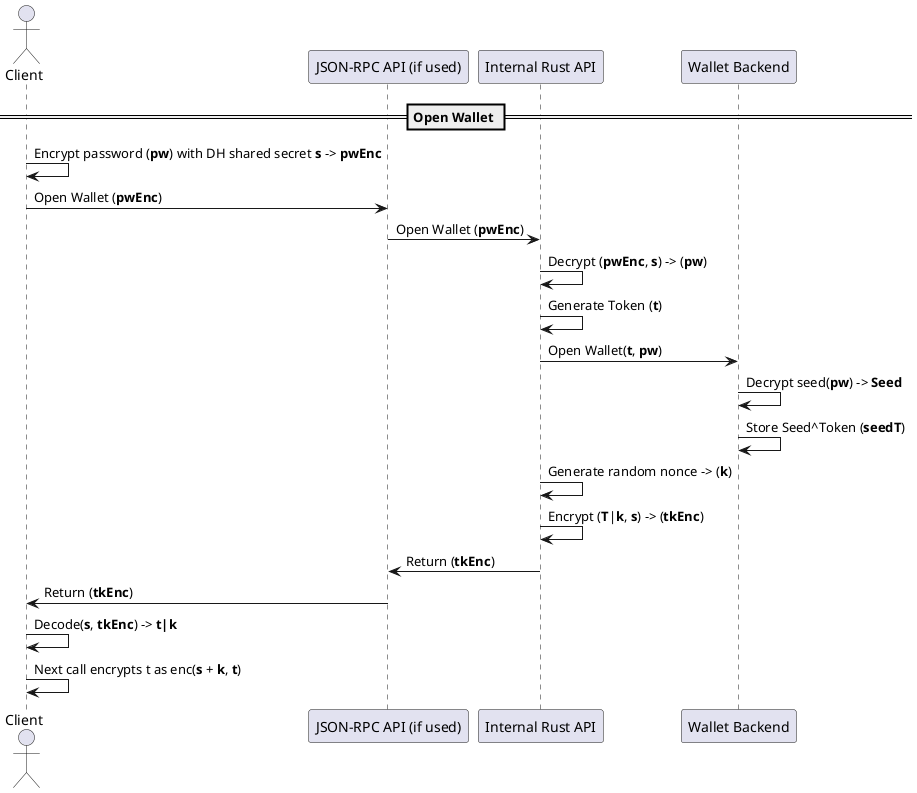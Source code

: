 @startuml
actor "Client" as client
participant "JSON-RPC API (if used)" as jsonrpc
participant "Internal Rust API" as rustapi
participant "Wallet Backend" as backend
== Open Wallet ==
client -> client: Encrypt password (**pw**) with DH shared secret **s** -> **pwEnc**
client -> jsonrpc: Open Wallet (**pwEnc**)
jsonrpc -> rustapi: Open Wallet (**pwEnc**)
rustapi -> rustapi: Decrypt (**pwEnc**, **s**) -> (**pw**)
rustapi -> rustapi: Generate Token (**t**)
rustapi -> backend: Open Wallet(**t**, **pw**)
backend -> backend: Decrypt seed(**pw**) -> **Seed**
backend -> backend: Store Seed^Token (**seedT**)
rustapi -> rustapi: Generate random nonce -> (**k**)
rustapi -> rustapi: Encrypt (**T**|**k**, **s**) -> (**tkEnc**)
rustapi -> jsonrpc: Return (**tkEnc**)
jsonrpc -> client: Return (**tkEnc**)
client -> client: Decode(**s**, **tkEnc**) -> **t|k**
client -> client: Next call encrypts t as enc(**s** + **k**, **t**)
@enduml